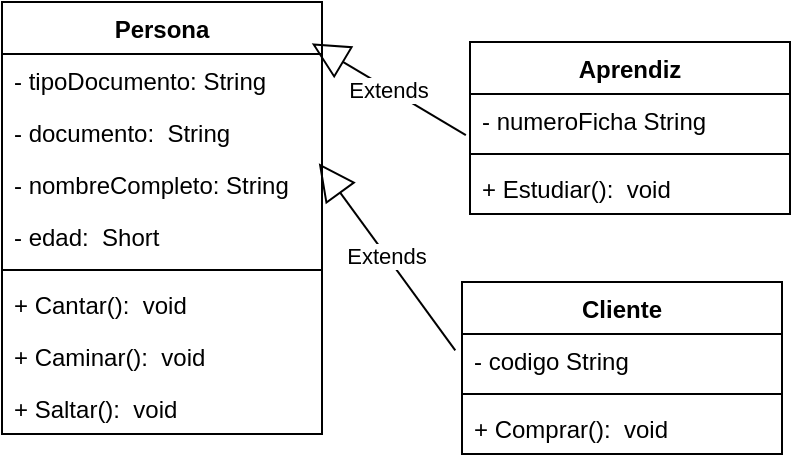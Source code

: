 <mxfile version="21.6.8" type="github">
  <diagram name="Página-1" id="VGRbSlZ7TmA4HTwSlxie">
    <mxGraphModel dx="518" dy="287" grid="1" gridSize="10" guides="1" tooltips="1" connect="1" arrows="1" fold="1" page="1" pageScale="1" pageWidth="827" pageHeight="1169" math="0" shadow="0">
      <root>
        <mxCell id="0" />
        <mxCell id="1" parent="0" />
        <mxCell id="wGiKSwE9GF4xeYncXkDD-1" value="Persona" style="swimlane;fontStyle=1;align=center;verticalAlign=top;childLayout=stackLayout;horizontal=1;startSize=26;horizontalStack=0;resizeParent=1;resizeParentMax=0;resizeLast=0;collapsible=1;marginBottom=0;whiteSpace=wrap;html=1;" vertex="1" parent="1">
          <mxGeometry x="20" y="10" width="160" height="216" as="geometry" />
        </mxCell>
        <mxCell id="wGiKSwE9GF4xeYncXkDD-2" value="- tipoDocumento: String" style="text;strokeColor=none;fillColor=none;align=left;verticalAlign=top;spacingLeft=4;spacingRight=4;overflow=hidden;rotatable=0;points=[[0,0.5],[1,0.5]];portConstraint=eastwest;whiteSpace=wrap;html=1;" vertex="1" parent="wGiKSwE9GF4xeYncXkDD-1">
          <mxGeometry y="26" width="160" height="26" as="geometry" />
        </mxCell>
        <mxCell id="wGiKSwE9GF4xeYncXkDD-4" value="- documento:&amp;nbsp; String" style="text;strokeColor=none;fillColor=none;align=left;verticalAlign=top;spacingLeft=4;spacingRight=4;overflow=hidden;rotatable=0;points=[[0,0.5],[1,0.5]];portConstraint=eastwest;whiteSpace=wrap;html=1;" vertex="1" parent="wGiKSwE9GF4xeYncXkDD-1">
          <mxGeometry y="52" width="160" height="26" as="geometry" />
        </mxCell>
        <mxCell id="wGiKSwE9GF4xeYncXkDD-5" value="- nombreCompleto: String" style="text;strokeColor=none;fillColor=none;align=left;verticalAlign=top;spacingLeft=4;spacingRight=4;overflow=hidden;rotatable=0;points=[[0,0.5],[1,0.5]];portConstraint=eastwest;whiteSpace=wrap;html=1;" vertex="1" parent="wGiKSwE9GF4xeYncXkDD-1">
          <mxGeometry y="78" width="160" height="26" as="geometry" />
        </mxCell>
        <mxCell id="wGiKSwE9GF4xeYncXkDD-6" value="- edad:&amp;nbsp; Short" style="text;strokeColor=none;fillColor=none;align=left;verticalAlign=top;spacingLeft=4;spacingRight=4;overflow=hidden;rotatable=0;points=[[0,0.5],[1,0.5]];portConstraint=eastwest;whiteSpace=wrap;html=1;" vertex="1" parent="wGiKSwE9GF4xeYncXkDD-1">
          <mxGeometry y="104" width="160" height="26" as="geometry" />
        </mxCell>
        <mxCell id="wGiKSwE9GF4xeYncXkDD-3" value="" style="line;strokeWidth=1;fillColor=none;align=left;verticalAlign=middle;spacingTop=-1;spacingLeft=3;spacingRight=3;rotatable=0;labelPosition=right;points=[];portConstraint=eastwest;strokeColor=inherit;" vertex="1" parent="wGiKSwE9GF4xeYncXkDD-1">
          <mxGeometry y="130" width="160" height="8" as="geometry" />
        </mxCell>
        <mxCell id="wGiKSwE9GF4xeYncXkDD-7" value="+ Cantar():&amp;nbsp; void" style="text;strokeColor=none;fillColor=none;align=left;verticalAlign=top;spacingLeft=4;spacingRight=4;overflow=hidden;rotatable=0;points=[[0,0.5],[1,0.5]];portConstraint=eastwest;whiteSpace=wrap;html=1;" vertex="1" parent="wGiKSwE9GF4xeYncXkDD-1">
          <mxGeometry y="138" width="160" height="26" as="geometry" />
        </mxCell>
        <mxCell id="wGiKSwE9GF4xeYncXkDD-8" value="+ Caminar():&amp;nbsp; void" style="text;strokeColor=none;fillColor=none;align=left;verticalAlign=top;spacingLeft=4;spacingRight=4;overflow=hidden;rotatable=0;points=[[0,0.5],[1,0.5]];portConstraint=eastwest;whiteSpace=wrap;html=1;" vertex="1" parent="wGiKSwE9GF4xeYncXkDD-1">
          <mxGeometry y="164" width="160" height="26" as="geometry" />
        </mxCell>
        <mxCell id="wGiKSwE9GF4xeYncXkDD-9" value="+ Saltar():&amp;nbsp; void" style="text;strokeColor=none;fillColor=none;align=left;verticalAlign=top;spacingLeft=4;spacingRight=4;overflow=hidden;rotatable=0;points=[[0,0.5],[1,0.5]];portConstraint=eastwest;whiteSpace=wrap;html=1;" vertex="1" parent="wGiKSwE9GF4xeYncXkDD-1">
          <mxGeometry y="190" width="160" height="26" as="geometry" />
        </mxCell>
        <mxCell id="wGiKSwE9GF4xeYncXkDD-10" value="Aprendiz" style="swimlane;fontStyle=1;align=center;verticalAlign=top;childLayout=stackLayout;horizontal=1;startSize=26;horizontalStack=0;resizeParent=1;resizeParentMax=0;resizeLast=0;collapsible=1;marginBottom=0;whiteSpace=wrap;html=1;" vertex="1" parent="1">
          <mxGeometry x="254" y="30" width="160" height="86" as="geometry" />
        </mxCell>
        <mxCell id="wGiKSwE9GF4xeYncXkDD-11" value="- numeroFicha String" style="text;strokeColor=none;fillColor=none;align=left;verticalAlign=top;spacingLeft=4;spacingRight=4;overflow=hidden;rotatable=0;points=[[0,0.5],[1,0.5]];portConstraint=eastwest;whiteSpace=wrap;html=1;" vertex="1" parent="wGiKSwE9GF4xeYncXkDD-10">
          <mxGeometry y="26" width="160" height="26" as="geometry" />
        </mxCell>
        <mxCell id="wGiKSwE9GF4xeYncXkDD-15" value="" style="line;strokeWidth=1;fillColor=none;align=left;verticalAlign=middle;spacingTop=-1;spacingLeft=3;spacingRight=3;rotatable=0;labelPosition=right;points=[];portConstraint=eastwest;strokeColor=inherit;" vertex="1" parent="wGiKSwE9GF4xeYncXkDD-10">
          <mxGeometry y="52" width="160" height="8" as="geometry" />
        </mxCell>
        <mxCell id="wGiKSwE9GF4xeYncXkDD-16" value="+ Estudiar():&amp;nbsp; void" style="text;strokeColor=none;fillColor=none;align=left;verticalAlign=top;spacingLeft=4;spacingRight=4;overflow=hidden;rotatable=0;points=[[0,0.5],[1,0.5]];portConstraint=eastwest;whiteSpace=wrap;html=1;" vertex="1" parent="wGiKSwE9GF4xeYncXkDD-10">
          <mxGeometry y="60" width="160" height="26" as="geometry" />
        </mxCell>
        <mxCell id="wGiKSwE9GF4xeYncXkDD-19" value="Extends" style="endArrow=block;endSize=16;endFill=0;html=1;rounded=0;exitX=-0.013;exitY=0.79;exitDx=0;exitDy=0;exitPerimeter=0;entryX=0.968;entryY=-0.206;entryDx=0;entryDy=0;entryPerimeter=0;" edge="1" parent="1" source="wGiKSwE9GF4xeYncXkDD-11" target="wGiKSwE9GF4xeYncXkDD-2">
          <mxGeometry width="160" relative="1" as="geometry">
            <mxPoint x="140" y="140" as="sourcePoint" />
            <mxPoint x="300" y="140" as="targetPoint" />
          </mxGeometry>
        </mxCell>
        <mxCell id="wGiKSwE9GF4xeYncXkDD-20" value="Cliente" style="swimlane;fontStyle=1;align=center;verticalAlign=top;childLayout=stackLayout;horizontal=1;startSize=26;horizontalStack=0;resizeParent=1;resizeParentMax=0;resizeLast=0;collapsible=1;marginBottom=0;whiteSpace=wrap;html=1;" vertex="1" parent="1">
          <mxGeometry x="250" y="150" width="160" height="86" as="geometry" />
        </mxCell>
        <mxCell id="wGiKSwE9GF4xeYncXkDD-21" value="- codigo String" style="text;strokeColor=none;fillColor=none;align=left;verticalAlign=top;spacingLeft=4;spacingRight=4;overflow=hidden;rotatable=0;points=[[0,0.5],[1,0.5]];portConstraint=eastwest;whiteSpace=wrap;html=1;" vertex="1" parent="wGiKSwE9GF4xeYncXkDD-20">
          <mxGeometry y="26" width="160" height="26" as="geometry" />
        </mxCell>
        <mxCell id="wGiKSwE9GF4xeYncXkDD-22" value="" style="line;strokeWidth=1;fillColor=none;align=left;verticalAlign=middle;spacingTop=-1;spacingLeft=3;spacingRight=3;rotatable=0;labelPosition=right;points=[];portConstraint=eastwest;strokeColor=inherit;" vertex="1" parent="wGiKSwE9GF4xeYncXkDD-20">
          <mxGeometry y="52" width="160" height="8" as="geometry" />
        </mxCell>
        <mxCell id="wGiKSwE9GF4xeYncXkDD-23" value="+ Comprar():&amp;nbsp; void" style="text;strokeColor=none;fillColor=none;align=left;verticalAlign=top;spacingLeft=4;spacingRight=4;overflow=hidden;rotatable=0;points=[[0,0.5],[1,0.5]];portConstraint=eastwest;whiteSpace=wrap;html=1;" vertex="1" parent="wGiKSwE9GF4xeYncXkDD-20">
          <mxGeometry y="60" width="160" height="26" as="geometry" />
        </mxCell>
        <mxCell id="wGiKSwE9GF4xeYncXkDD-24" value="Extends" style="endArrow=block;endSize=16;endFill=0;html=1;rounded=0;entryX=0.99;entryY=0.102;entryDx=0;entryDy=0;entryPerimeter=0;exitX=-0.021;exitY=0.314;exitDx=0;exitDy=0;exitPerimeter=0;" edge="1" parent="1" source="wGiKSwE9GF4xeYncXkDD-21" target="wGiKSwE9GF4xeYncXkDD-5">
          <mxGeometry width="160" relative="1" as="geometry">
            <mxPoint x="140" y="140" as="sourcePoint" />
            <mxPoint x="300" y="140" as="targetPoint" />
          </mxGeometry>
        </mxCell>
      </root>
    </mxGraphModel>
  </diagram>
</mxfile>
